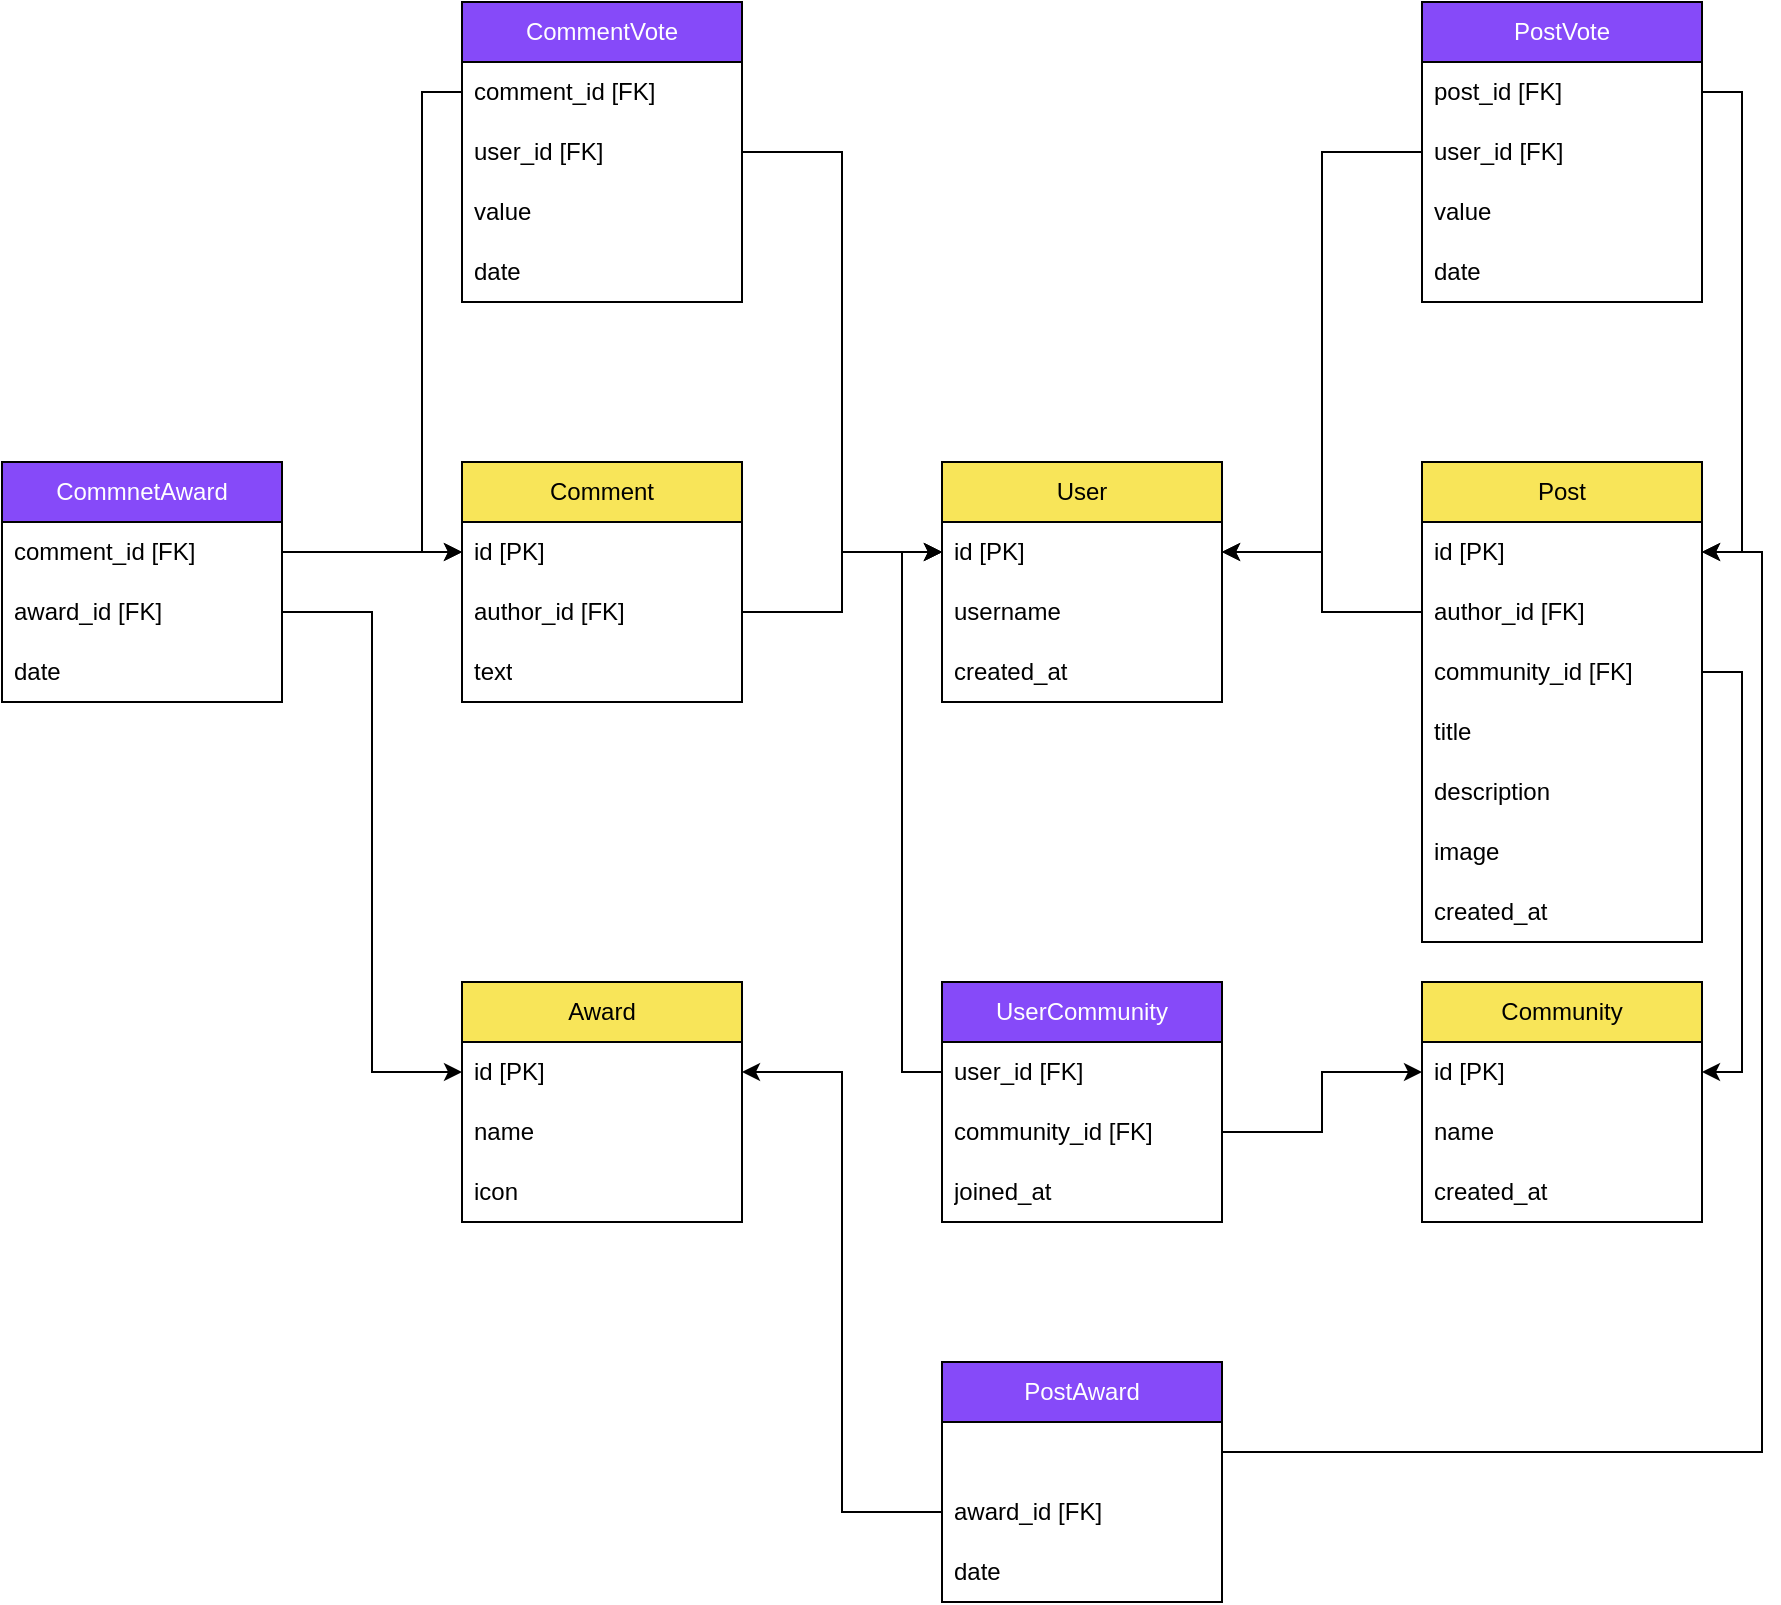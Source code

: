 <mxfile version="26.2.14">
  <diagram name="Stránka-1" id="ZJGKmLbKkF4MvCE6aM4l">
    <mxGraphModel dx="2066" dy="1151" grid="1" gridSize="10" guides="1" tooltips="1" connect="1" arrows="1" fold="1" page="1" pageScale="1" pageWidth="827" pageHeight="1169" math="0" shadow="0">
      <root>
        <mxCell id="0" />
        <mxCell id="1" parent="0" />
        <mxCell id="JNBVGSNyKpIU4w1oea6k-1" value="Comment" style="swimlane;fontStyle=0;childLayout=stackLayout;horizontal=1;startSize=30;horizontalStack=0;resizeParent=1;resizeParentMax=0;resizeLast=0;collapsible=1;marginBottom=0;whiteSpace=wrap;html=1;fillColor=light-dark(#f8e559, #F8E559);fontColor=light-dark(#000000,#000000);" vertex="1" parent="1">
          <mxGeometry x="270" y="480" width="140" height="120" as="geometry" />
        </mxCell>
        <mxCell id="JNBVGSNyKpIU4w1oea6k-2" value="id [PK]" style="text;strokeColor=none;fillColor=none;align=left;verticalAlign=middle;spacingLeft=4;spacingRight=4;overflow=hidden;points=[[0,0.5],[1,0.5]];portConstraint=eastwest;rotatable=0;whiteSpace=wrap;html=1;" vertex="1" parent="JNBVGSNyKpIU4w1oea6k-1">
          <mxGeometry y="30" width="140" height="30" as="geometry" />
        </mxCell>
        <mxCell id="JNBVGSNyKpIU4w1oea6k-4" value="author_id [FK]" style="text;strokeColor=none;fillColor=none;align=left;verticalAlign=middle;spacingLeft=4;spacingRight=4;overflow=hidden;points=[[0,0.5],[1,0.5]];portConstraint=eastwest;rotatable=0;whiteSpace=wrap;html=1;" vertex="1" parent="JNBVGSNyKpIU4w1oea6k-1">
          <mxGeometry y="60" width="140" height="30" as="geometry" />
        </mxCell>
        <mxCell id="JNBVGSNyKpIU4w1oea6k-3" value="text" style="text;strokeColor=none;fillColor=none;align=left;verticalAlign=middle;spacingLeft=4;spacingRight=4;overflow=hidden;points=[[0,0.5],[1,0.5]];portConstraint=eastwest;rotatable=0;whiteSpace=wrap;html=1;" vertex="1" parent="JNBVGSNyKpIU4w1oea6k-1">
          <mxGeometry y="90" width="140" height="30" as="geometry" />
        </mxCell>
        <mxCell id="JNBVGSNyKpIU4w1oea6k-5" value="User" style="swimlane;fontStyle=0;childLayout=stackLayout;horizontal=1;startSize=30;horizontalStack=0;resizeParent=1;resizeParentMax=0;resizeLast=0;collapsible=1;marginBottom=0;whiteSpace=wrap;html=1;fillColor=light-dark(#f8e559, #F8E559);fontColor=light-dark(#000000,#000000);" vertex="1" parent="1">
          <mxGeometry x="510" y="480" width="140" height="120" as="geometry" />
        </mxCell>
        <mxCell id="JNBVGSNyKpIU4w1oea6k-6" value="id [PK]" style="text;strokeColor=none;fillColor=none;align=left;verticalAlign=middle;spacingLeft=4;spacingRight=4;overflow=hidden;points=[[0,0.5],[1,0.5]];portConstraint=eastwest;rotatable=0;whiteSpace=wrap;html=1;" vertex="1" parent="JNBVGSNyKpIU4w1oea6k-5">
          <mxGeometry y="30" width="140" height="30" as="geometry" />
        </mxCell>
        <mxCell id="JNBVGSNyKpIU4w1oea6k-7" value="username" style="text;strokeColor=none;fillColor=none;align=left;verticalAlign=middle;spacingLeft=4;spacingRight=4;overflow=hidden;points=[[0,0.5],[1,0.5]];portConstraint=eastwest;rotatable=0;whiteSpace=wrap;html=1;" vertex="1" parent="JNBVGSNyKpIU4w1oea6k-5">
          <mxGeometry y="60" width="140" height="30" as="geometry" />
        </mxCell>
        <mxCell id="JNBVGSNyKpIU4w1oea6k-8" value="created_at" style="text;strokeColor=none;fillColor=none;align=left;verticalAlign=middle;spacingLeft=4;spacingRight=4;overflow=hidden;points=[[0,0.5],[1,0.5]];portConstraint=eastwest;rotatable=0;whiteSpace=wrap;html=1;" vertex="1" parent="JNBVGSNyKpIU4w1oea6k-5">
          <mxGeometry y="90" width="140" height="30" as="geometry" />
        </mxCell>
        <mxCell id="JNBVGSNyKpIU4w1oea6k-9" value="Post" style="swimlane;fontStyle=0;childLayout=stackLayout;horizontal=1;startSize=30;horizontalStack=0;resizeParent=1;resizeParentMax=0;resizeLast=0;collapsible=1;marginBottom=0;whiteSpace=wrap;html=1;fillColor=light-dark(#f8e559, #F8E559);fontColor=light-dark(#000000,#000000);" vertex="1" parent="1">
          <mxGeometry x="750" y="480" width="140" height="240" as="geometry" />
        </mxCell>
        <mxCell id="JNBVGSNyKpIU4w1oea6k-41" value="id [PK]" style="text;strokeColor=none;fillColor=none;align=left;verticalAlign=middle;spacingLeft=4;spacingRight=4;overflow=hidden;points=[[0,0.5],[1,0.5]];portConstraint=eastwest;rotatable=0;whiteSpace=wrap;html=1;" vertex="1" parent="JNBVGSNyKpIU4w1oea6k-9">
          <mxGeometry y="30" width="140" height="30" as="geometry" />
        </mxCell>
        <mxCell id="JNBVGSNyKpIU4w1oea6k-10" value="author_id [FK]" style="text;strokeColor=none;fillColor=none;align=left;verticalAlign=middle;spacingLeft=4;spacingRight=4;overflow=hidden;points=[[0,0.5],[1,0.5]];portConstraint=eastwest;rotatable=0;whiteSpace=wrap;html=1;" vertex="1" parent="JNBVGSNyKpIU4w1oea6k-9">
          <mxGeometry y="60" width="140" height="30" as="geometry" />
        </mxCell>
        <mxCell id="JNBVGSNyKpIU4w1oea6k-12" value="community_id [FK]" style="text;strokeColor=none;fillColor=none;align=left;verticalAlign=middle;spacingLeft=4;spacingRight=4;overflow=hidden;points=[[0,0.5],[1,0.5]];portConstraint=eastwest;rotatable=0;whiteSpace=wrap;html=1;" vertex="1" parent="JNBVGSNyKpIU4w1oea6k-9">
          <mxGeometry y="90" width="140" height="30" as="geometry" />
        </mxCell>
        <mxCell id="JNBVGSNyKpIU4w1oea6k-53" value="title" style="text;strokeColor=none;fillColor=none;align=left;verticalAlign=middle;spacingLeft=4;spacingRight=4;overflow=hidden;points=[[0,0.5],[1,0.5]];portConstraint=eastwest;rotatable=0;whiteSpace=wrap;html=1;" vertex="1" parent="JNBVGSNyKpIU4w1oea6k-9">
          <mxGeometry y="120" width="140" height="30" as="geometry" />
        </mxCell>
        <mxCell id="JNBVGSNyKpIU4w1oea6k-52" value="description" style="text;strokeColor=none;fillColor=none;align=left;verticalAlign=middle;spacingLeft=4;spacingRight=4;overflow=hidden;points=[[0,0.5],[1,0.5]];portConstraint=eastwest;rotatable=0;whiteSpace=wrap;html=1;" vertex="1" parent="JNBVGSNyKpIU4w1oea6k-9">
          <mxGeometry y="150" width="140" height="30" as="geometry" />
        </mxCell>
        <mxCell id="JNBVGSNyKpIU4w1oea6k-54" value="image" style="text;strokeColor=none;fillColor=none;align=left;verticalAlign=middle;spacingLeft=4;spacingRight=4;overflow=hidden;points=[[0,0.5],[1,0.5]];portConstraint=eastwest;rotatable=0;whiteSpace=wrap;html=1;" vertex="1" parent="JNBVGSNyKpIU4w1oea6k-9">
          <mxGeometry y="180" width="140" height="30" as="geometry" />
        </mxCell>
        <mxCell id="JNBVGSNyKpIU4w1oea6k-11" value="created_at" style="text;strokeColor=none;fillColor=none;align=left;verticalAlign=middle;spacingLeft=4;spacingRight=4;overflow=hidden;points=[[0,0.5],[1,0.5]];portConstraint=eastwest;rotatable=0;whiteSpace=wrap;html=1;" vertex="1" parent="JNBVGSNyKpIU4w1oea6k-9">
          <mxGeometry y="210" width="140" height="30" as="geometry" />
        </mxCell>
        <mxCell id="JNBVGSNyKpIU4w1oea6k-13" value="Community" style="swimlane;fontStyle=0;childLayout=stackLayout;horizontal=1;startSize=30;horizontalStack=0;resizeParent=1;resizeParentMax=0;resizeLast=0;collapsible=1;marginBottom=0;whiteSpace=wrap;html=1;fillColor=light-dark(#f8e559, #F8E559);fontColor=light-dark(#000000,#000000);" vertex="1" parent="1">
          <mxGeometry x="750" y="740" width="140" height="120" as="geometry" />
        </mxCell>
        <mxCell id="JNBVGSNyKpIU4w1oea6k-14" value="id [PK]" style="text;strokeColor=none;fillColor=none;align=left;verticalAlign=middle;spacingLeft=4;spacingRight=4;overflow=hidden;points=[[0,0.5],[1,0.5]];portConstraint=eastwest;rotatable=0;whiteSpace=wrap;html=1;" vertex="1" parent="JNBVGSNyKpIU4w1oea6k-13">
          <mxGeometry y="30" width="140" height="30" as="geometry" />
        </mxCell>
        <mxCell id="JNBVGSNyKpIU4w1oea6k-15" value="name" style="text;strokeColor=none;fillColor=none;align=left;verticalAlign=middle;spacingLeft=4;spacingRight=4;overflow=hidden;points=[[0,0.5],[1,0.5]];portConstraint=eastwest;rotatable=0;whiteSpace=wrap;html=1;" vertex="1" parent="JNBVGSNyKpIU4w1oea6k-13">
          <mxGeometry y="60" width="140" height="30" as="geometry" />
        </mxCell>
        <mxCell id="JNBVGSNyKpIU4w1oea6k-16" value="created_at" style="text;strokeColor=none;fillColor=none;align=left;verticalAlign=middle;spacingLeft=4;spacingRight=4;overflow=hidden;points=[[0,0.5],[1,0.5]];portConstraint=eastwest;rotatable=0;whiteSpace=wrap;html=1;" vertex="1" parent="JNBVGSNyKpIU4w1oea6k-13">
          <mxGeometry y="90" width="140" height="30" as="geometry" />
        </mxCell>
        <mxCell id="JNBVGSNyKpIU4w1oea6k-17" value="Award" style="swimlane;fontStyle=0;childLayout=stackLayout;horizontal=1;startSize=30;horizontalStack=0;resizeParent=1;resizeParentMax=0;resizeLast=0;collapsible=1;marginBottom=0;whiteSpace=wrap;html=1;fillColor=light-dark(#f8e559, #F8E559);fontColor=light-dark(#000000,#000000);" vertex="1" parent="1">
          <mxGeometry x="270" y="740" width="140" height="120" as="geometry" />
        </mxCell>
        <mxCell id="JNBVGSNyKpIU4w1oea6k-18" value="id [PK]" style="text;strokeColor=none;fillColor=none;align=left;verticalAlign=middle;spacingLeft=4;spacingRight=4;overflow=hidden;points=[[0,0.5],[1,0.5]];portConstraint=eastwest;rotatable=0;whiteSpace=wrap;html=1;" vertex="1" parent="JNBVGSNyKpIU4w1oea6k-17">
          <mxGeometry y="30" width="140" height="30" as="geometry" />
        </mxCell>
        <mxCell id="JNBVGSNyKpIU4w1oea6k-19" value="name" style="text;strokeColor=none;fillColor=none;align=left;verticalAlign=middle;spacingLeft=4;spacingRight=4;overflow=hidden;points=[[0,0.5],[1,0.5]];portConstraint=eastwest;rotatable=0;whiteSpace=wrap;html=1;" vertex="1" parent="JNBVGSNyKpIU4w1oea6k-17">
          <mxGeometry y="60" width="140" height="30" as="geometry" />
        </mxCell>
        <mxCell id="JNBVGSNyKpIU4w1oea6k-20" value="icon" style="text;strokeColor=none;fillColor=none;align=left;verticalAlign=middle;spacingLeft=4;spacingRight=4;overflow=hidden;points=[[0,0.5],[1,0.5]];portConstraint=eastwest;rotatable=0;whiteSpace=wrap;html=1;" vertex="1" parent="JNBVGSNyKpIU4w1oea6k-17">
          <mxGeometry y="90" width="140" height="30" as="geometry" />
        </mxCell>
        <mxCell id="JNBVGSNyKpIU4w1oea6k-21" value="CommentVote" style="swimlane;fontStyle=0;childLayout=stackLayout;horizontal=1;startSize=30;horizontalStack=0;resizeParent=1;resizeParentMax=0;resizeLast=0;collapsible=1;marginBottom=0;whiteSpace=wrap;html=1;fillColor=light-dark(#864af9, #864AF9);fontColor=light-dark(#FFFFFF,#FFFFFF);" vertex="1" parent="1">
          <mxGeometry x="270" y="250" width="140" height="150" as="geometry" />
        </mxCell>
        <mxCell id="JNBVGSNyKpIU4w1oea6k-22" value="comment_id [FK]" style="text;strokeColor=none;fillColor=none;align=left;verticalAlign=middle;spacingLeft=4;spacingRight=4;overflow=hidden;points=[[0,0.5],[1,0.5]];portConstraint=eastwest;rotatable=0;whiteSpace=wrap;html=1;" vertex="1" parent="JNBVGSNyKpIU4w1oea6k-21">
          <mxGeometry y="30" width="140" height="30" as="geometry" />
        </mxCell>
        <mxCell id="JNBVGSNyKpIU4w1oea6k-23" value="user_id [FK]" style="text;strokeColor=none;fillColor=none;align=left;verticalAlign=middle;spacingLeft=4;spacingRight=4;overflow=hidden;points=[[0,0.5],[1,0.5]];portConstraint=eastwest;rotatable=0;whiteSpace=wrap;html=1;" vertex="1" parent="JNBVGSNyKpIU4w1oea6k-21">
          <mxGeometry y="60" width="140" height="30" as="geometry" />
        </mxCell>
        <mxCell id="JNBVGSNyKpIU4w1oea6k-24" value="value" style="text;strokeColor=none;fillColor=none;align=left;verticalAlign=middle;spacingLeft=4;spacingRight=4;overflow=hidden;points=[[0,0.5],[1,0.5]];portConstraint=eastwest;rotatable=0;whiteSpace=wrap;html=1;" vertex="1" parent="JNBVGSNyKpIU4w1oea6k-21">
          <mxGeometry y="90" width="140" height="30" as="geometry" />
        </mxCell>
        <mxCell id="JNBVGSNyKpIU4w1oea6k-45" value="date" style="text;strokeColor=none;fillColor=none;align=left;verticalAlign=middle;spacingLeft=4;spacingRight=4;overflow=hidden;points=[[0,0.5],[1,0.5]];portConstraint=eastwest;rotatable=0;whiteSpace=wrap;html=1;" vertex="1" parent="JNBVGSNyKpIU4w1oea6k-21">
          <mxGeometry y="120" width="140" height="30" as="geometry" />
        </mxCell>
        <mxCell id="JNBVGSNyKpIU4w1oea6k-25" value="PostVote" style="swimlane;fontStyle=0;childLayout=stackLayout;horizontal=1;startSize=30;horizontalStack=0;resizeParent=1;resizeParentMax=0;resizeLast=0;collapsible=1;marginBottom=0;whiteSpace=wrap;html=1;fillColor=light-dark(#864af9, #864AF9);fontColor=light-dark(#FFFFFF,#FFFFFF);" vertex="1" parent="1">
          <mxGeometry x="750" y="250" width="140" height="150" as="geometry" />
        </mxCell>
        <mxCell id="JNBVGSNyKpIU4w1oea6k-26" value="post_id [FK]" style="text;strokeColor=none;fillColor=none;align=left;verticalAlign=middle;spacingLeft=4;spacingRight=4;overflow=hidden;points=[[0,0.5],[1,0.5]];portConstraint=eastwest;rotatable=0;whiteSpace=wrap;html=1;" vertex="1" parent="JNBVGSNyKpIU4w1oea6k-25">
          <mxGeometry y="30" width="140" height="30" as="geometry" />
        </mxCell>
        <mxCell id="JNBVGSNyKpIU4w1oea6k-27" value="user_id [FK]" style="text;strokeColor=none;fillColor=none;align=left;verticalAlign=middle;spacingLeft=4;spacingRight=4;overflow=hidden;points=[[0,0.5],[1,0.5]];portConstraint=eastwest;rotatable=0;whiteSpace=wrap;html=1;" vertex="1" parent="JNBVGSNyKpIU4w1oea6k-25">
          <mxGeometry y="60" width="140" height="30" as="geometry" />
        </mxCell>
        <mxCell id="JNBVGSNyKpIU4w1oea6k-28" value="value" style="text;strokeColor=none;fillColor=none;align=left;verticalAlign=middle;spacingLeft=4;spacingRight=4;overflow=hidden;points=[[0,0.5],[1,0.5]];portConstraint=eastwest;rotatable=0;whiteSpace=wrap;html=1;" vertex="1" parent="JNBVGSNyKpIU4w1oea6k-25">
          <mxGeometry y="90" width="140" height="30" as="geometry" />
        </mxCell>
        <mxCell id="JNBVGSNyKpIU4w1oea6k-46" value="date" style="text;strokeColor=none;fillColor=none;align=left;verticalAlign=middle;spacingLeft=4;spacingRight=4;overflow=hidden;points=[[0,0.5],[1,0.5]];portConstraint=eastwest;rotatable=0;whiteSpace=wrap;html=1;" vertex="1" parent="JNBVGSNyKpIU4w1oea6k-25">
          <mxGeometry y="120" width="140" height="30" as="geometry" />
        </mxCell>
        <mxCell id="JNBVGSNyKpIU4w1oea6k-29" value="PostAward" style="swimlane;fontStyle=0;childLayout=stackLayout;horizontal=1;startSize=30;horizontalStack=0;resizeParent=1;resizeParentMax=0;resizeLast=0;collapsible=1;marginBottom=0;whiteSpace=wrap;html=1;fillColor=light-dark(#864af9, #864AF9);fontColor=light-dark(#FFFFFF,#FFFFFF);" vertex="1" parent="1">
          <mxGeometry x="510" y="930" width="140" height="120" as="geometry" />
        </mxCell>
        <mxCell id="JNBVGSNyKpIU4w1oea6k-30" value="post_id [FK]" style="text;strokeColor=none;fillColor=none;align=left;verticalAlign=middle;spacingLeft=4;spacingRight=4;overflow=hidden;points=[[0,0.5],[1,0.5]];portConstraint=eastwest;rotatable=0;whiteSpace=wrap;html=1;fontColor=light-dark(#FFFFFF,#FFFFFF);" vertex="1" parent="JNBVGSNyKpIU4w1oea6k-29">
          <mxGeometry y="30" width="140" height="30" as="geometry" />
        </mxCell>
        <mxCell id="JNBVGSNyKpIU4w1oea6k-31" value="award_id [FK]" style="text;strokeColor=none;fillColor=none;align=left;verticalAlign=middle;spacingLeft=4;spacingRight=4;overflow=hidden;points=[[0,0.5],[1,0.5]];portConstraint=eastwest;rotatable=0;whiteSpace=wrap;html=1;" vertex="1" parent="JNBVGSNyKpIU4w1oea6k-29">
          <mxGeometry y="60" width="140" height="30" as="geometry" />
        </mxCell>
        <mxCell id="JNBVGSNyKpIU4w1oea6k-32" value="date" style="text;strokeColor=none;fillColor=none;align=left;verticalAlign=middle;spacingLeft=4;spacingRight=4;overflow=hidden;points=[[0,0.5],[1,0.5]];portConstraint=eastwest;rotatable=0;whiteSpace=wrap;html=1;" vertex="1" parent="JNBVGSNyKpIU4w1oea6k-29">
          <mxGeometry y="90" width="140" height="30" as="geometry" />
        </mxCell>
        <mxCell id="JNBVGSNyKpIU4w1oea6k-33" value="UserCommunity" style="swimlane;fontStyle=0;childLayout=stackLayout;horizontal=1;startSize=30;horizontalStack=0;resizeParent=1;resizeParentMax=0;resizeLast=0;collapsible=1;marginBottom=0;whiteSpace=wrap;html=1;fillColor=light-dark(#864af9, #864AF9);fontColor=light-dark(#FFFFFF,#FFFFFF);" vertex="1" parent="1">
          <mxGeometry x="510" y="740" width="140" height="120" as="geometry" />
        </mxCell>
        <mxCell id="JNBVGSNyKpIU4w1oea6k-34" value="user_id [FK]" style="text;strokeColor=none;fillColor=none;align=left;verticalAlign=middle;spacingLeft=4;spacingRight=4;overflow=hidden;points=[[0,0.5],[1,0.5]];portConstraint=eastwest;rotatable=0;whiteSpace=wrap;html=1;" vertex="1" parent="JNBVGSNyKpIU4w1oea6k-33">
          <mxGeometry y="30" width="140" height="30" as="geometry" />
        </mxCell>
        <mxCell id="JNBVGSNyKpIU4w1oea6k-35" value="community_id [FK]" style="text;strokeColor=none;fillColor=none;align=left;verticalAlign=middle;spacingLeft=4;spacingRight=4;overflow=hidden;points=[[0,0.5],[1,0.5]];portConstraint=eastwest;rotatable=0;whiteSpace=wrap;html=1;" vertex="1" parent="JNBVGSNyKpIU4w1oea6k-33">
          <mxGeometry y="60" width="140" height="30" as="geometry" />
        </mxCell>
        <mxCell id="JNBVGSNyKpIU4w1oea6k-36" value="joined_at" style="text;strokeColor=none;fillColor=none;align=left;verticalAlign=middle;spacingLeft=4;spacingRight=4;overflow=hidden;points=[[0,0.5],[1,0.5]];portConstraint=eastwest;rotatable=0;whiteSpace=wrap;html=1;" vertex="1" parent="JNBVGSNyKpIU4w1oea6k-33">
          <mxGeometry y="90" width="140" height="30" as="geometry" />
        </mxCell>
        <mxCell id="JNBVGSNyKpIU4w1oea6k-37" value="CommnetAward" style="swimlane;fontStyle=0;childLayout=stackLayout;horizontal=1;startSize=30;horizontalStack=0;resizeParent=1;resizeParentMax=0;resizeLast=0;collapsible=1;marginBottom=0;whiteSpace=wrap;html=1;fillColor=light-dark(#864af9, #864AF9);fontColor=light-dark(#FFFFFF,#FFFFFF);" vertex="1" parent="1">
          <mxGeometry x="40" y="480" width="140" height="120" as="geometry" />
        </mxCell>
        <mxCell id="JNBVGSNyKpIU4w1oea6k-49" style="edgeStyle=orthogonalEdgeStyle;rounded=0;orthogonalLoop=1;jettySize=auto;html=1;exitX=1;exitY=0.5;exitDx=0;exitDy=0;" edge="1" parent="JNBVGSNyKpIU4w1oea6k-37" source="JNBVGSNyKpIU4w1oea6k-38">
          <mxGeometry relative="1" as="geometry">
            <mxPoint x="230" y="45" as="targetPoint" />
          </mxGeometry>
        </mxCell>
        <mxCell id="JNBVGSNyKpIU4w1oea6k-38" value="comment_id [FK]" style="text;strokeColor=none;fillColor=none;align=left;verticalAlign=middle;spacingLeft=4;spacingRight=4;overflow=hidden;points=[[0,0.5],[1,0.5]];portConstraint=eastwest;rotatable=0;whiteSpace=wrap;html=1;" vertex="1" parent="JNBVGSNyKpIU4w1oea6k-37">
          <mxGeometry y="30" width="140" height="30" as="geometry" />
        </mxCell>
        <mxCell id="JNBVGSNyKpIU4w1oea6k-39" value="award_id [FK]" style="text;strokeColor=none;fillColor=none;align=left;verticalAlign=middle;spacingLeft=4;spacingRight=4;overflow=hidden;points=[[0,0.5],[1,0.5]];portConstraint=eastwest;rotatable=0;whiteSpace=wrap;html=1;" vertex="1" parent="JNBVGSNyKpIU4w1oea6k-37">
          <mxGeometry y="60" width="140" height="30" as="geometry" />
        </mxCell>
        <mxCell id="JNBVGSNyKpIU4w1oea6k-40" value="date" style="text;strokeColor=none;fillColor=none;align=left;verticalAlign=middle;spacingLeft=4;spacingRight=4;overflow=hidden;points=[[0,0.5],[1,0.5]];portConstraint=eastwest;rotatable=0;whiteSpace=wrap;html=1;" vertex="1" parent="JNBVGSNyKpIU4w1oea6k-37">
          <mxGeometry y="90" width="140" height="30" as="geometry" />
        </mxCell>
        <mxCell id="JNBVGSNyKpIU4w1oea6k-42" style="edgeStyle=orthogonalEdgeStyle;rounded=0;orthogonalLoop=1;jettySize=auto;html=1;exitX=1;exitY=0.5;exitDx=0;exitDy=0;entryX=1;entryY=0.5;entryDx=0;entryDy=0;" edge="1" parent="1" source="JNBVGSNyKpIU4w1oea6k-12" target="JNBVGSNyKpIU4w1oea6k-14">
          <mxGeometry relative="1" as="geometry" />
        </mxCell>
        <mxCell id="JNBVGSNyKpIU4w1oea6k-43" style="edgeStyle=orthogonalEdgeStyle;rounded=0;orthogonalLoop=1;jettySize=auto;html=1;exitX=0;exitY=0.5;exitDx=0;exitDy=0;entryX=1;entryY=0.5;entryDx=0;entryDy=0;" edge="1" parent="1" source="JNBVGSNyKpIU4w1oea6k-10" target="JNBVGSNyKpIU4w1oea6k-6">
          <mxGeometry relative="1" as="geometry" />
        </mxCell>
        <mxCell id="JNBVGSNyKpIU4w1oea6k-44" style="edgeStyle=orthogonalEdgeStyle;rounded=0;orthogonalLoop=1;jettySize=auto;html=1;exitX=1;exitY=0.5;exitDx=0;exitDy=0;entryX=0;entryY=0.5;entryDx=0;entryDy=0;" edge="1" parent="1" source="JNBVGSNyKpIU4w1oea6k-4" target="JNBVGSNyKpIU4w1oea6k-6">
          <mxGeometry relative="1" as="geometry" />
        </mxCell>
        <mxCell id="JNBVGSNyKpIU4w1oea6k-47" style="edgeStyle=orthogonalEdgeStyle;rounded=0;orthogonalLoop=1;jettySize=auto;html=1;exitX=1;exitY=0.5;exitDx=0;exitDy=0;entryX=1;entryY=0.5;entryDx=0;entryDy=0;" edge="1" parent="1" source="JNBVGSNyKpIU4w1oea6k-26" target="JNBVGSNyKpIU4w1oea6k-41">
          <mxGeometry relative="1" as="geometry" />
        </mxCell>
        <mxCell id="JNBVGSNyKpIU4w1oea6k-48" style="edgeStyle=orthogonalEdgeStyle;rounded=0;orthogonalLoop=1;jettySize=auto;html=1;exitX=0;exitY=0.5;exitDx=0;exitDy=0;entryX=0;entryY=0.5;entryDx=0;entryDy=0;" edge="1" parent="1" source="JNBVGSNyKpIU4w1oea6k-22" target="JNBVGSNyKpIU4w1oea6k-2">
          <mxGeometry relative="1" as="geometry" />
        </mxCell>
        <mxCell id="JNBVGSNyKpIU4w1oea6k-50" style="edgeStyle=orthogonalEdgeStyle;rounded=0;orthogonalLoop=1;jettySize=auto;html=1;exitX=0;exitY=0.5;exitDx=0;exitDy=0;entryX=1;entryY=0.5;entryDx=0;entryDy=0;" edge="1" parent="1" source="JNBVGSNyKpIU4w1oea6k-27" target="JNBVGSNyKpIU4w1oea6k-6">
          <mxGeometry relative="1" as="geometry" />
        </mxCell>
        <mxCell id="JNBVGSNyKpIU4w1oea6k-51" style="edgeStyle=orthogonalEdgeStyle;rounded=0;orthogonalLoop=1;jettySize=auto;html=1;exitX=1;exitY=0.5;exitDx=0;exitDy=0;entryX=0;entryY=0.5;entryDx=0;entryDy=0;" edge="1" parent="1" source="JNBVGSNyKpIU4w1oea6k-23" target="JNBVGSNyKpIU4w1oea6k-6">
          <mxGeometry relative="1" as="geometry" />
        </mxCell>
        <mxCell id="JNBVGSNyKpIU4w1oea6k-55" style="edgeStyle=orthogonalEdgeStyle;rounded=0;orthogonalLoop=1;jettySize=auto;html=1;exitX=1;exitY=0.5;exitDx=0;exitDy=0;entryX=0;entryY=0.5;entryDx=0;entryDy=0;" edge="1" parent="1" source="JNBVGSNyKpIU4w1oea6k-39" target="JNBVGSNyKpIU4w1oea6k-18">
          <mxGeometry relative="1" as="geometry" />
        </mxCell>
        <mxCell id="JNBVGSNyKpIU4w1oea6k-57" style="edgeStyle=orthogonalEdgeStyle;rounded=0;orthogonalLoop=1;jettySize=auto;html=1;exitX=0;exitY=0.5;exitDx=0;exitDy=0;entryX=0;entryY=0.5;entryDx=0;entryDy=0;" edge="1" parent="1" source="JNBVGSNyKpIU4w1oea6k-34" target="JNBVGSNyKpIU4w1oea6k-6">
          <mxGeometry relative="1" as="geometry" />
        </mxCell>
        <mxCell id="JNBVGSNyKpIU4w1oea6k-59" style="edgeStyle=orthogonalEdgeStyle;rounded=0;orthogonalLoop=1;jettySize=auto;html=1;exitX=0;exitY=0.5;exitDx=0;exitDy=0;entryX=1;entryY=0.5;entryDx=0;entryDy=0;" edge="1" parent="1" source="JNBVGSNyKpIU4w1oea6k-31" target="JNBVGSNyKpIU4w1oea6k-18">
          <mxGeometry relative="1" as="geometry" />
        </mxCell>
        <mxCell id="JNBVGSNyKpIU4w1oea6k-60" style="edgeStyle=orthogonalEdgeStyle;rounded=0;orthogonalLoop=1;jettySize=auto;html=1;exitX=1;exitY=0.5;exitDx=0;exitDy=0;entryX=1;entryY=0.5;entryDx=0;entryDy=0;" edge="1" parent="1" source="JNBVGSNyKpIU4w1oea6k-30" target="JNBVGSNyKpIU4w1oea6k-41">
          <mxGeometry relative="1" as="geometry">
            <Array as="points">
              <mxPoint x="920" y="975" />
              <mxPoint x="920" y="525" />
            </Array>
          </mxGeometry>
        </mxCell>
        <mxCell id="JNBVGSNyKpIU4w1oea6k-61" style="edgeStyle=orthogonalEdgeStyle;rounded=0;orthogonalLoop=1;jettySize=auto;html=1;exitX=1;exitY=0.5;exitDx=0;exitDy=0;entryX=0;entryY=0.5;entryDx=0;entryDy=0;" edge="1" parent="1" source="JNBVGSNyKpIU4w1oea6k-35" target="JNBVGSNyKpIU4w1oea6k-14">
          <mxGeometry relative="1" as="geometry" />
        </mxCell>
      </root>
    </mxGraphModel>
  </diagram>
</mxfile>
